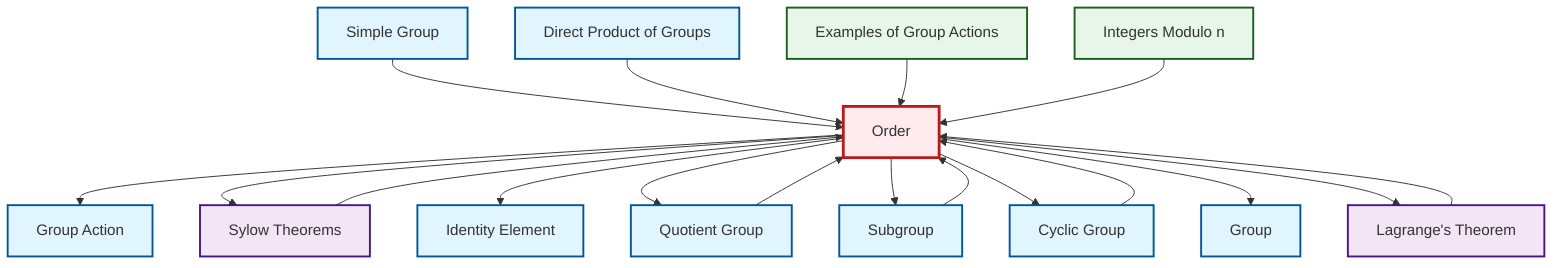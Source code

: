 graph TD
    classDef definition fill:#e1f5fe,stroke:#01579b,stroke-width:2px
    classDef theorem fill:#f3e5f5,stroke:#4a148c,stroke-width:2px
    classDef axiom fill:#fff3e0,stroke:#e65100,stroke-width:2px
    classDef example fill:#e8f5e9,stroke:#1b5e20,stroke-width:2px
    classDef current fill:#ffebee,stroke:#b71c1c,stroke-width:3px
    def-simple-group["Simple Group"]:::definition
    def-order["Order"]:::definition
    def-group["Group"]:::definition
    thm-lagrange["Lagrange's Theorem"]:::theorem
    def-subgroup["Subgroup"]:::definition
    def-identity-element["Identity Element"]:::definition
    def-cyclic-group["Cyclic Group"]:::definition
    def-group-action["Group Action"]:::definition
    ex-quotient-integers-mod-n["Integers Modulo n"]:::example
    def-direct-product["Direct Product of Groups"]:::definition
    ex-group-action-examples["Examples of Group Actions"]:::example
    def-quotient-group["Quotient Group"]:::definition
    thm-sylow["Sylow Theorems"]:::theorem
    def-cyclic-group --> def-order
    def-order --> def-group-action
    def-simple-group --> def-order
    def-order --> thm-sylow
    thm-lagrange --> def-order
    def-subgroup --> def-order
    def-direct-product --> def-order
    def-order --> def-identity-element
    def-order --> def-quotient-group
    ex-group-action-examples --> def-order
    ex-quotient-integers-mod-n --> def-order
    thm-sylow --> def-order
    def-order --> def-subgroup
    def-order --> def-cyclic-group
    def-quotient-group --> def-order
    def-order --> def-group
    def-order --> thm-lagrange
    class def-order current